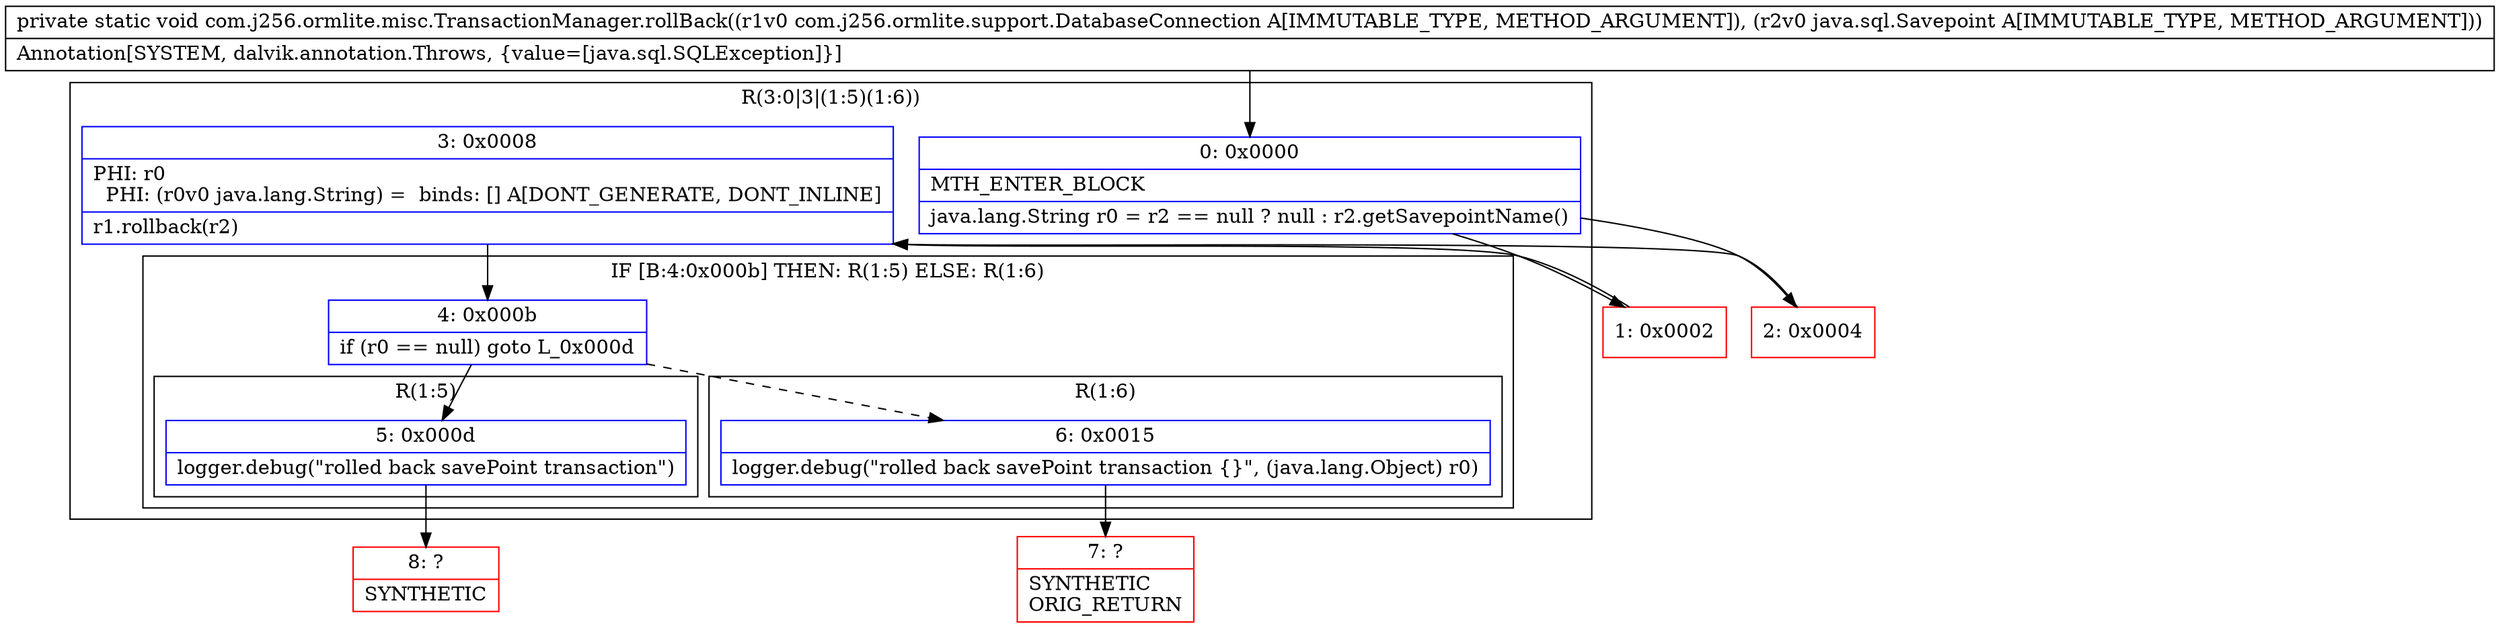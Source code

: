 digraph "CFG forcom.j256.ormlite.misc.TransactionManager.rollBack(Lcom\/j256\/ormlite\/support\/DatabaseConnection;Ljava\/sql\/Savepoint;)V" {
subgraph cluster_Region_463366207 {
label = "R(3:0|3|(1:5)(1:6))";
node [shape=record,color=blue];
Node_0 [shape=record,label="{0\:\ 0x0000|MTH_ENTER_BLOCK\l|java.lang.String r0 = r2 == null ? null : r2.getSavepointName()\l}"];
Node_3 [shape=record,label="{3\:\ 0x0008|PHI: r0 \l  PHI: (r0v0 java.lang.String) =  binds: [] A[DONT_GENERATE, DONT_INLINE]\l|r1.rollback(r2)\l}"];
subgraph cluster_IfRegion_1159165188 {
label = "IF [B:4:0x000b] THEN: R(1:5) ELSE: R(1:6)";
node [shape=record,color=blue];
Node_4 [shape=record,label="{4\:\ 0x000b|if (r0 == null) goto L_0x000d\l}"];
subgraph cluster_Region_694704990 {
label = "R(1:5)";
node [shape=record,color=blue];
Node_5 [shape=record,label="{5\:\ 0x000d|logger.debug(\"rolled back savePoint transaction\")\l}"];
}
subgraph cluster_Region_591234245 {
label = "R(1:6)";
node [shape=record,color=blue];
Node_6 [shape=record,label="{6\:\ 0x0015|logger.debug(\"rolled back savePoint transaction \{\}\", (java.lang.Object) r0)\l}"];
}
}
}
Node_1 [shape=record,color=red,label="{1\:\ 0x0002}"];
Node_2 [shape=record,color=red,label="{2\:\ 0x0004}"];
Node_7 [shape=record,color=red,label="{7\:\ ?|SYNTHETIC\lORIG_RETURN\l}"];
Node_8 [shape=record,color=red,label="{8\:\ ?|SYNTHETIC\l}"];
MethodNode[shape=record,label="{private static void com.j256.ormlite.misc.TransactionManager.rollBack((r1v0 com.j256.ormlite.support.DatabaseConnection A[IMMUTABLE_TYPE, METHOD_ARGUMENT]), (r2v0 java.sql.Savepoint A[IMMUTABLE_TYPE, METHOD_ARGUMENT]))  | Annotation[SYSTEM, dalvik.annotation.Throws, \{value=[java.sql.SQLException]\}]\l}"];
MethodNode -> Node_0;
Node_0 -> Node_1;
Node_0 -> Node_2;
Node_3 -> Node_4;
Node_4 -> Node_5;
Node_4 -> Node_6[style=dashed];
Node_5 -> Node_8;
Node_6 -> Node_7;
Node_1 -> Node_3;
Node_2 -> Node_3;
}

